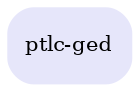 digraph G {
edge [color=lightskyblue,arrowsize=1];
node [color=lavender,fontsize = "10",shape=box,style="rounded,filled"];
ptlc_ged[label="ptlc-ged"];
}
